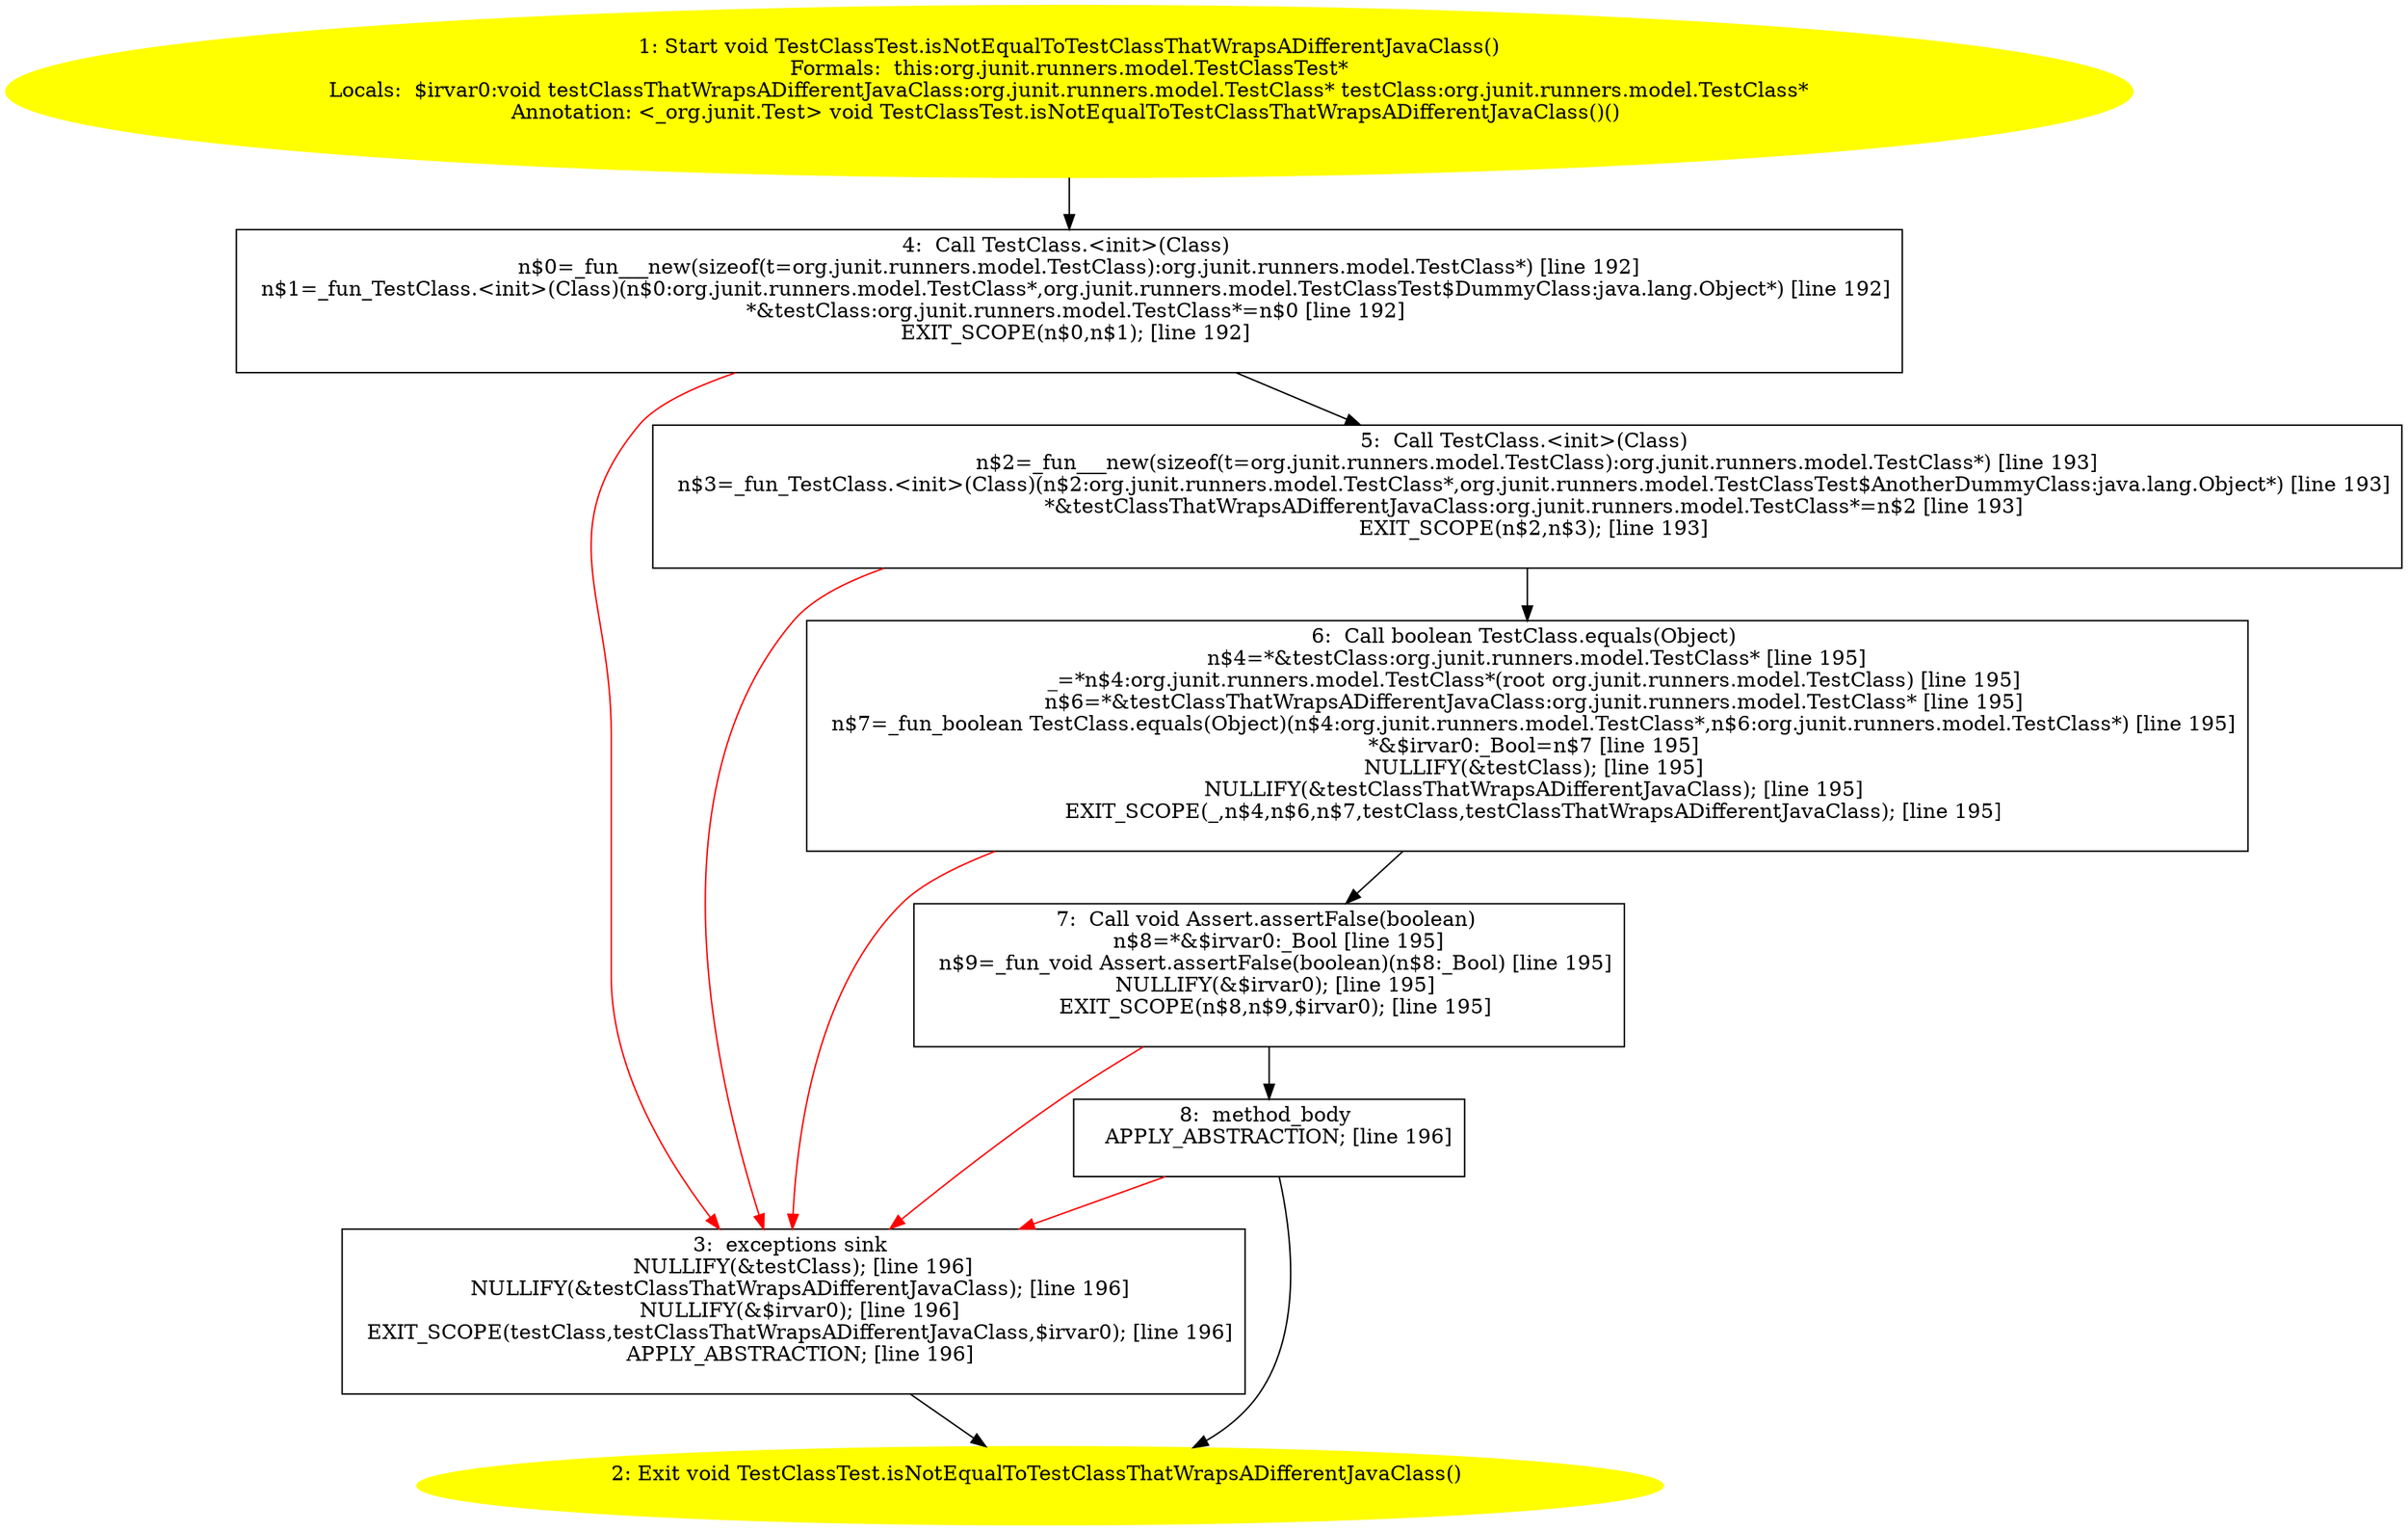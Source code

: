/* @generated */
digraph cfg {
"org.junit.runners.model.TestClassTest.isNotEqualToTestClassThatWrapsADifferentJavaClass():void.f6bd22934fe088cb57975610cc0474f7_1" [label="1: Start void TestClassTest.isNotEqualToTestClassThatWrapsADifferentJavaClass()\nFormals:  this:org.junit.runners.model.TestClassTest*\nLocals:  $irvar0:void testClassThatWrapsADifferentJavaClass:org.junit.runners.model.TestClass* testClass:org.junit.runners.model.TestClass*\nAnnotation: <_org.junit.Test> void TestClassTest.isNotEqualToTestClassThatWrapsADifferentJavaClass()() \n  " color=yellow style=filled]
	

	 "org.junit.runners.model.TestClassTest.isNotEqualToTestClassThatWrapsADifferentJavaClass():void.f6bd22934fe088cb57975610cc0474f7_1" -> "org.junit.runners.model.TestClassTest.isNotEqualToTestClassThatWrapsADifferentJavaClass():void.f6bd22934fe088cb57975610cc0474f7_4" ;
"org.junit.runners.model.TestClassTest.isNotEqualToTestClassThatWrapsADifferentJavaClass():void.f6bd22934fe088cb57975610cc0474f7_2" [label="2: Exit void TestClassTest.isNotEqualToTestClassThatWrapsADifferentJavaClass() \n  " color=yellow style=filled]
	

"org.junit.runners.model.TestClassTest.isNotEqualToTestClassThatWrapsADifferentJavaClass():void.f6bd22934fe088cb57975610cc0474f7_3" [label="3:  exceptions sink \n   NULLIFY(&testClass); [line 196]\n  NULLIFY(&testClassThatWrapsADifferentJavaClass); [line 196]\n  NULLIFY(&$irvar0); [line 196]\n  EXIT_SCOPE(testClass,testClassThatWrapsADifferentJavaClass,$irvar0); [line 196]\n  APPLY_ABSTRACTION; [line 196]\n " shape="box"]
	

	 "org.junit.runners.model.TestClassTest.isNotEqualToTestClassThatWrapsADifferentJavaClass():void.f6bd22934fe088cb57975610cc0474f7_3" -> "org.junit.runners.model.TestClassTest.isNotEqualToTestClassThatWrapsADifferentJavaClass():void.f6bd22934fe088cb57975610cc0474f7_2" ;
"org.junit.runners.model.TestClassTest.isNotEqualToTestClassThatWrapsADifferentJavaClass():void.f6bd22934fe088cb57975610cc0474f7_4" [label="4:  Call TestClass.<init>(Class) \n   n$0=_fun___new(sizeof(t=org.junit.runners.model.TestClass):org.junit.runners.model.TestClass*) [line 192]\n  n$1=_fun_TestClass.<init>(Class)(n$0:org.junit.runners.model.TestClass*,org.junit.runners.model.TestClassTest$DummyClass:java.lang.Object*) [line 192]\n  *&testClass:org.junit.runners.model.TestClass*=n$0 [line 192]\n  EXIT_SCOPE(n$0,n$1); [line 192]\n " shape="box"]
	

	 "org.junit.runners.model.TestClassTest.isNotEqualToTestClassThatWrapsADifferentJavaClass():void.f6bd22934fe088cb57975610cc0474f7_4" -> "org.junit.runners.model.TestClassTest.isNotEqualToTestClassThatWrapsADifferentJavaClass():void.f6bd22934fe088cb57975610cc0474f7_5" ;
	 "org.junit.runners.model.TestClassTest.isNotEqualToTestClassThatWrapsADifferentJavaClass():void.f6bd22934fe088cb57975610cc0474f7_4" -> "org.junit.runners.model.TestClassTest.isNotEqualToTestClassThatWrapsADifferentJavaClass():void.f6bd22934fe088cb57975610cc0474f7_3" [color="red" ];
"org.junit.runners.model.TestClassTest.isNotEqualToTestClassThatWrapsADifferentJavaClass():void.f6bd22934fe088cb57975610cc0474f7_5" [label="5:  Call TestClass.<init>(Class) \n   n$2=_fun___new(sizeof(t=org.junit.runners.model.TestClass):org.junit.runners.model.TestClass*) [line 193]\n  n$3=_fun_TestClass.<init>(Class)(n$2:org.junit.runners.model.TestClass*,org.junit.runners.model.TestClassTest$AnotherDummyClass:java.lang.Object*) [line 193]\n  *&testClassThatWrapsADifferentJavaClass:org.junit.runners.model.TestClass*=n$2 [line 193]\n  EXIT_SCOPE(n$2,n$3); [line 193]\n " shape="box"]
	

	 "org.junit.runners.model.TestClassTest.isNotEqualToTestClassThatWrapsADifferentJavaClass():void.f6bd22934fe088cb57975610cc0474f7_5" -> "org.junit.runners.model.TestClassTest.isNotEqualToTestClassThatWrapsADifferentJavaClass():void.f6bd22934fe088cb57975610cc0474f7_6" ;
	 "org.junit.runners.model.TestClassTest.isNotEqualToTestClassThatWrapsADifferentJavaClass():void.f6bd22934fe088cb57975610cc0474f7_5" -> "org.junit.runners.model.TestClassTest.isNotEqualToTestClassThatWrapsADifferentJavaClass():void.f6bd22934fe088cb57975610cc0474f7_3" [color="red" ];
"org.junit.runners.model.TestClassTest.isNotEqualToTestClassThatWrapsADifferentJavaClass():void.f6bd22934fe088cb57975610cc0474f7_6" [label="6:  Call boolean TestClass.equals(Object) \n   n$4=*&testClass:org.junit.runners.model.TestClass* [line 195]\n  _=*n$4:org.junit.runners.model.TestClass*(root org.junit.runners.model.TestClass) [line 195]\n  n$6=*&testClassThatWrapsADifferentJavaClass:org.junit.runners.model.TestClass* [line 195]\n  n$7=_fun_boolean TestClass.equals(Object)(n$4:org.junit.runners.model.TestClass*,n$6:org.junit.runners.model.TestClass*) [line 195]\n  *&$irvar0:_Bool=n$7 [line 195]\n  NULLIFY(&testClass); [line 195]\n  NULLIFY(&testClassThatWrapsADifferentJavaClass); [line 195]\n  EXIT_SCOPE(_,n$4,n$6,n$7,testClass,testClassThatWrapsADifferentJavaClass); [line 195]\n " shape="box"]
	

	 "org.junit.runners.model.TestClassTest.isNotEqualToTestClassThatWrapsADifferentJavaClass():void.f6bd22934fe088cb57975610cc0474f7_6" -> "org.junit.runners.model.TestClassTest.isNotEqualToTestClassThatWrapsADifferentJavaClass():void.f6bd22934fe088cb57975610cc0474f7_7" ;
	 "org.junit.runners.model.TestClassTest.isNotEqualToTestClassThatWrapsADifferentJavaClass():void.f6bd22934fe088cb57975610cc0474f7_6" -> "org.junit.runners.model.TestClassTest.isNotEqualToTestClassThatWrapsADifferentJavaClass():void.f6bd22934fe088cb57975610cc0474f7_3" [color="red" ];
"org.junit.runners.model.TestClassTest.isNotEqualToTestClassThatWrapsADifferentJavaClass():void.f6bd22934fe088cb57975610cc0474f7_7" [label="7:  Call void Assert.assertFalse(boolean) \n   n$8=*&$irvar0:_Bool [line 195]\n  n$9=_fun_void Assert.assertFalse(boolean)(n$8:_Bool) [line 195]\n  NULLIFY(&$irvar0); [line 195]\n  EXIT_SCOPE(n$8,n$9,$irvar0); [line 195]\n " shape="box"]
	

	 "org.junit.runners.model.TestClassTest.isNotEqualToTestClassThatWrapsADifferentJavaClass():void.f6bd22934fe088cb57975610cc0474f7_7" -> "org.junit.runners.model.TestClassTest.isNotEqualToTestClassThatWrapsADifferentJavaClass():void.f6bd22934fe088cb57975610cc0474f7_8" ;
	 "org.junit.runners.model.TestClassTest.isNotEqualToTestClassThatWrapsADifferentJavaClass():void.f6bd22934fe088cb57975610cc0474f7_7" -> "org.junit.runners.model.TestClassTest.isNotEqualToTestClassThatWrapsADifferentJavaClass():void.f6bd22934fe088cb57975610cc0474f7_3" [color="red" ];
"org.junit.runners.model.TestClassTest.isNotEqualToTestClassThatWrapsADifferentJavaClass():void.f6bd22934fe088cb57975610cc0474f7_8" [label="8:  method_body \n   APPLY_ABSTRACTION; [line 196]\n " shape="box"]
	

	 "org.junit.runners.model.TestClassTest.isNotEqualToTestClassThatWrapsADifferentJavaClass():void.f6bd22934fe088cb57975610cc0474f7_8" -> "org.junit.runners.model.TestClassTest.isNotEqualToTestClassThatWrapsADifferentJavaClass():void.f6bd22934fe088cb57975610cc0474f7_2" ;
	 "org.junit.runners.model.TestClassTest.isNotEqualToTestClassThatWrapsADifferentJavaClass():void.f6bd22934fe088cb57975610cc0474f7_8" -> "org.junit.runners.model.TestClassTest.isNotEqualToTestClassThatWrapsADifferentJavaClass():void.f6bd22934fe088cb57975610cc0474f7_3" [color="red" ];
}
